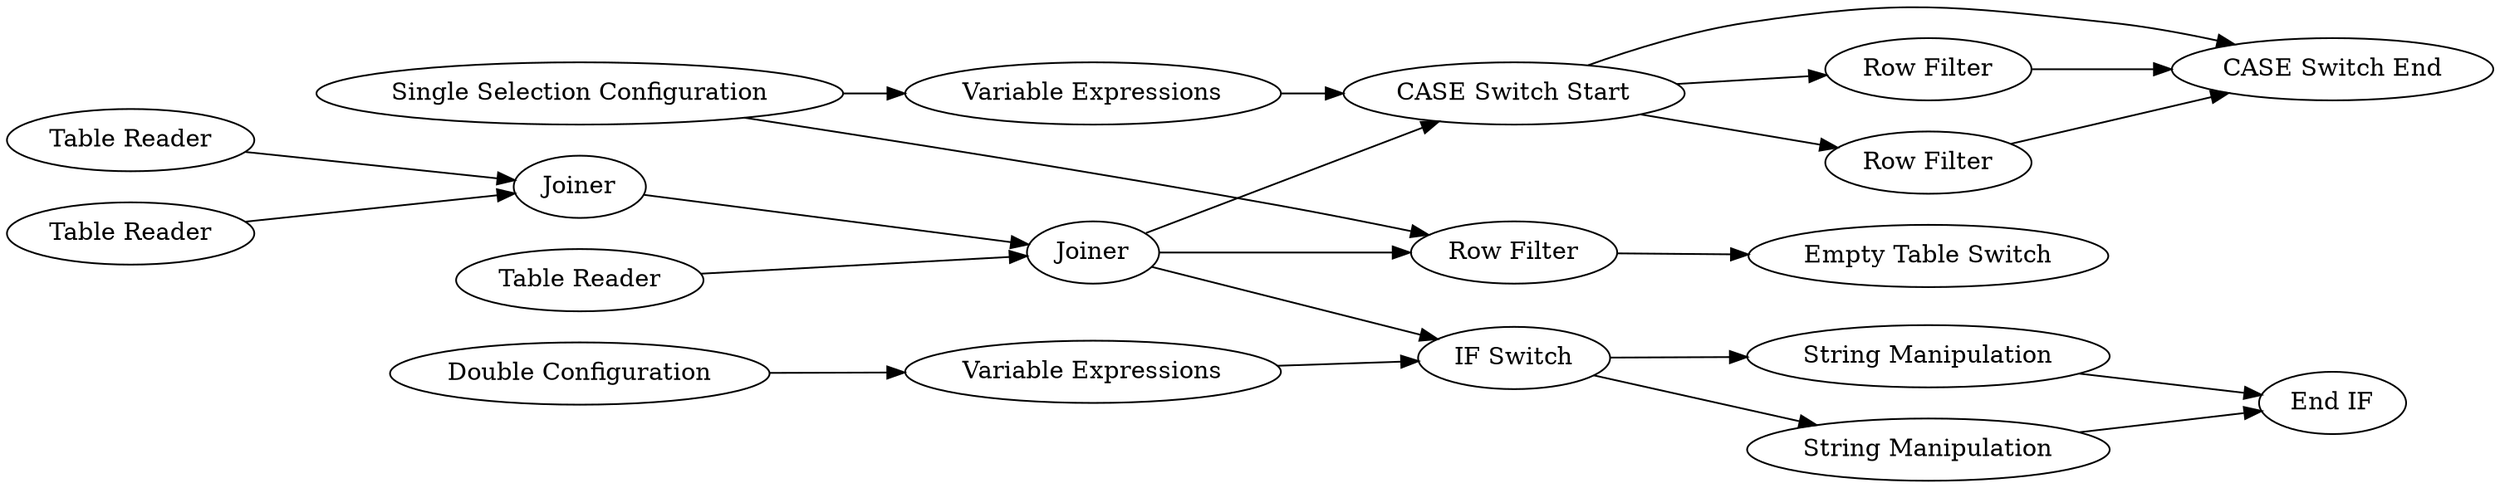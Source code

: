 digraph {
	5 -> 17
	4 -> 5
	14 -> 12
	15 -> 21
	21 -> 22
	17 -> 20
	17 -> 18
	9 -> 6
	15 -> 16
	3 -> 5
	5 -> 21
	18 -> 20
	6 -> 14
	13 -> 12
	7 -> 9
	6 -> 13
	17 -> 19
	19 -> 20
	5 -> 6
	2 -> 3
	16 -> 17
	1 -> 3
	7 [label="Double Configuration"]
	9 [label="Variable Expressions"]
	21 [label="Row Filter"]
	18 [label="Row Filter"]
	17 [label="CASE Switch Start"]
	3 [label=Joiner]
	19 [label="Row Filter"]
	6 [label="IF Switch"]
	15 [label="Single Selection Configuration"]
	12 [label="End IF"]
	16 [label="Variable Expressions"]
	1 [label="Table Reader"]
	22 [label="Empty Table Switch"]
	4 [label="Table Reader"]
	14 [label="String Manipulation"]
	5 [label=Joiner]
	13 [label="String Manipulation"]
	20 [label="CASE Switch End"]
	2 [label="Table Reader"]
	rankdir=LR
}

